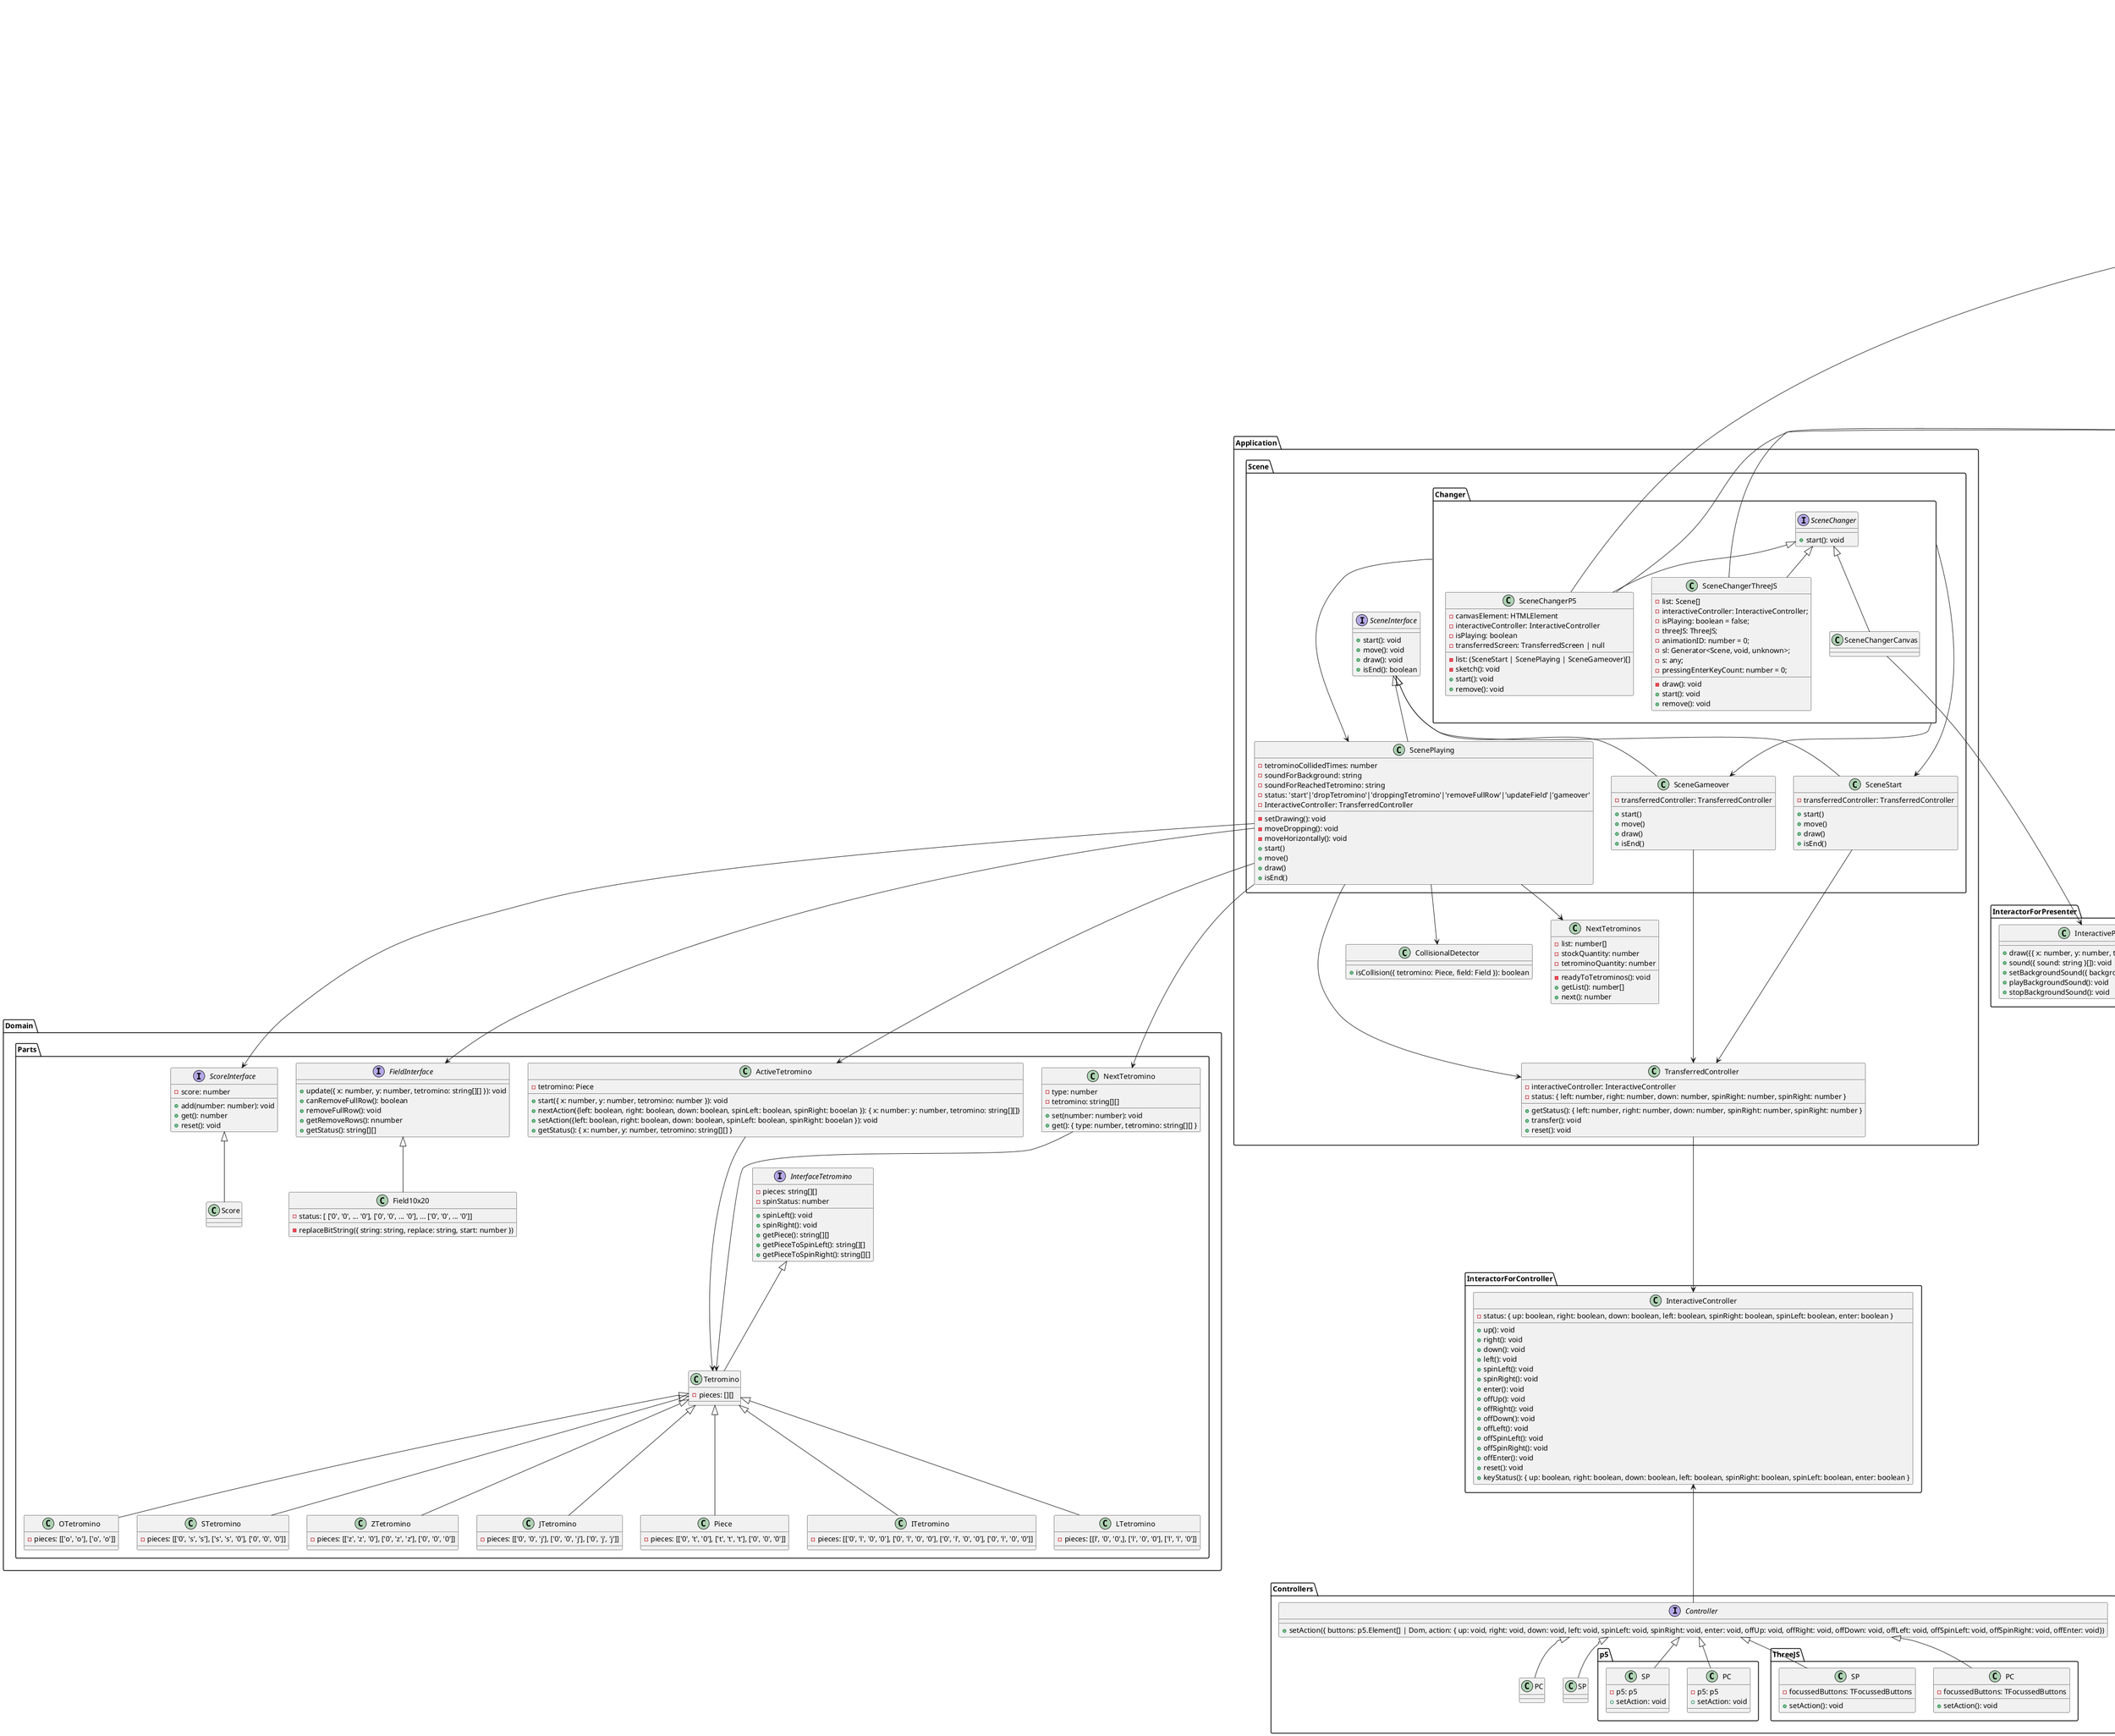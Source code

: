 @startuml Overview

namespace Presenters {
  namespace P5 {
    class P5 {
      - p5: p5
      - buttons: p5.Element[]
      - styledButtons(): void
      + adjustButtons(): void
      + getButtons(): Buttons
    }
  }
  namespace ThreeJS {
    class ThreeJS {
      - scene: THREE.Scene;
      - camera: THREE.PerspectiveCamera;
      - renderer: THREE.WebGLRenderer;
      - orbitControls: OrbitControls;
      - textMaterials: THREE.MeshBasicMaterial[] = [];
      - counterMaterials: TCounterMaterials = [];
      - tetrominosMesh: Mesh<THREE.BoxGeometry, THREE.MeshToonMaterial>[] = [];
      - tetrominoMaterials: THREE.MeshToonMaterial[] = [];
      - nextTetrominosMesh: Mesh<THREE.BoxGeometry, THREE.MeshToonMaterial>[] = [];
      - nextTetrominoMaterials: THREE.MeshToonMaterial[] = [];
      - buttonMaterials: THREE.MeshLambertMaterial[] = [];
      - groupTetromino: THREE.Group;
      - groupNextTetromino: THREE.Group;
      - texts: TInitTexts;
      - counters: TInitCounters;
      - tetrominos: TInitTetrominos;
      - nextTetrominos: TInitTetrominos;
      - buttons: TInitButtons;
      - meshObjects: THREE.Object3D<THREE.Event>[] = []
      - activeButtonMaterials: () => string[] | null
      + focussedButtons(): TFocussedButtons
      + resetColorAllButton(): void
      + setActiveColorButton(): void
      - createText(): void
      - createCounter(): void
      - createButton(): void
      - createTetrominos(): void
      - createNextTetrominos(): void
      + renderingText(): void
      + renderingCounter(): void
      + renderingTetromino(): void
      + renderingNextTetromino(): void
      + renderingUnVisibleAllCounters(): void
      + renderingClearAllTetrominos(): void
      + render(): void
    }
  }
  namespace Screen {
    class Dom {
      - mainController: Dom
      - spinLeft: Dom
      - spinRight: Dom
      - enter: Dom

      + init({ mainController: Dom, spinLeft: Dom, spinRight: Dom, enter: Dom }): void
      + opening(): void
      + playing(): void
      + gameover(): void
    }

    class Canvas {
      - canvas: HTMLCanvasElement 
      - context: CanvasRenderingContext2D
      - imageAssets: ImageAssets
      + drawImage({ texture: string, sx, number, sy, number, sw: number, sh: number, dx: number, dy: number, dw: number, dh: number }): void
    }

    class ImageAssets {
      - images: {'player': { src:'images/shooting_player.png', rate:1.00, obj:new Image}}
      + createAssets(): void
      + get({ texture: string }): Image
    }

    ' 画面表示用に位置、サイズを変換する
    class TransferringScreen {
      - window: { width: number, height: number }
      - screen: { width: number, height: number }
      - rate: number
      + init({ window: window, screen: screen }): void
      + windowRotate(): void
      + transfer(): { x: number, y: number, width: number, height: number }[] 
    }

    Canvas <--- InteractorForPresenter.InteractivePresenter
    Dom <--- InteractorForPresenter.InteractivePresenter
    ImageAssets <--- Canvas
  }
  namespace Audio {
    class AudioContext{
      - playing: []
      - sound: []
      - context: AudioContext
      - data: { 'shot_laser': { src:'audios/shot_laser.mp3', volume:1.0, loopOffset: 0, buf:{}},
      + init() : void
      + play({ name: string }) : void
      + stop({ name: string }): void
      + stop(): void
      + makeSound({ name: string }) : void
    }
    AudioContext <--- InteractorForPresenter.InteractivePresenter

    class AudioAssets {
      - assets: Audio
      + createAssets(): void
      + get(): Audio
    }
    AudioAssets <--- AudioContext
  }
}

' Presentersに情報を渡すための情報を加工する
namespace InteractorForPresenter {
  class InteractivePresenter {
    + draw({{ x: number, y: number, texture: string }[]): void
    + sound({ sound: string }[]): void
    + setBackgroundSound({ backgroundSound: string }): void
    + playBackgroundSound(): void
    + stopBackgroundSound(): void
  }
}

namespace InteractorForController {
  class InteractiveController {
    - status: { up: boolean, right: boolean, down: boolean, left: boolean, spinRight: boolean, spinLeft: boolean, enter: boolean }
    + up(): void
    + right(): void
    + down(): void
    + left(): void
    + spinLeft(): void
    + spinRight(): void
    + enter(): void
    + offUp(): void
    + offRight(): void
    + offDown(): void
    + offLeft(): void
    + offSpinLeft(): void
    + offSpinRight(): void
    + offEnter(): void
    + reset(): void
    + keyStatus(): { up: boolean, right: boolean, down: boolean, left: boolean, spinRight: boolean, spinLeft: boolean, enter: boolean }
  }
}

namespace Application {
  namespace Scene {
    namespace Changer {
      interface SceneChanger{
        + start(): void
      }
      class SceneChangerP5{
        - list: (SceneStart | ScenePlaying | SceneGameover)[]
        - canvasElement: HTMLElement
        - interactiveController: InteractiveController
        - isPlaying: boolean
        - transferredScreen: TransferredScreen | null
        - sketch(): void
        + start(): void
        + remove(): void
      }
      class SceneChangerThreeJS{
        - list: Scene[]
        - interactiveController: InteractiveController;
        - isPlaying: boolean = false;
        - threeJS: ThreeJS;
        - animationID: number = 0;
        - sl: Generator<Scene, void, unknown>;
        - s: any;
        - pressingEnterKeyCount: number = 0;
        - draw(): void
        + start(): void
        + remove(): void
      }

      class SceneChangerCanvas{
      }

      SceneChanger <|-- SceneChangerThreeJS
      SceneChanger <|-- SceneChangerP5
      SceneChanger <|-- SceneChangerCanvas
    }

    interface SceneInterface {
      + start(): void
      + move(): void
      + draw(): void
      + isEnd(): boolean
    }
    class SceneStart{
      - transferredController: TransferredController
      + start()
      + move()
      + draw()
      + isEnd()
    }
    class ScenePlaying{
      - tetrominoCollidedTimes: number
      - soundForBackground: string
      - soundForReachedTetromino: string
      - status: 'start'|'dropTetromino'|'droppingTetromino'|'removeFullRow'|'updateField'|'gameover'
      - InteractiveController: TransferredController
      - setDrawing(): void
      - moveDropping(): void
      - moveHorizontally(): void
      + start()
      + move()
      + draw()
      + isEnd()
    }
    class SceneGameover{
      - transferredController: TransferredController
      + start()
      + move()
      + draw()
      + isEnd()
    }
    SceneInterface <|-- SceneStart
    SceneInterface <|-- ScenePlaying
    SceneInterface <|-- SceneGameover
  }

  ' tetrominoとfieldで衝突判定をする
  class CollisionalDetector {
    + isCollision({ tetromino: Piece, field: Field }): boolean
  }

  ' 次のtetrominoをセットする
  class NextTetrominos {
    - list: number[]
    - stockQuantity: number
    - tetrominoQuantity: number
    - readyToTetrominos(): void
    + getList(): number[]
    + next(): number
  }

  ' コントローラーのステータスをアプリ用に変換する
  class TransferredController {
    - interactiveController: InteractiveController
    - status: { left: number, right: number, down: number, spinRight: number, spinRight: number }
    + getStatus(): { left: number, right: number, down: number, spinRight: number, spinRight: number }
    + transfer(): void
    + reset(): void
  }

}

Application.TransferredController ---> InteractorForController.InteractiveController

Application.Scene.SceneStart ---> Application.TransferredController
Application.Scene.ScenePlaying ---> Application.TransferredController
Application.Scene.SceneGameover ---> Application.TransferredController

Application.Scene.ScenePlaying --> Application.NextTetrominos
Application.Scene.Changer.SceneChangerP5 --> Presenters.Screen.TransferringScreen
Application.Scene.ScenePlaying --> Application.CollisionalDetector

Application.Scene.Changer ---> Application.Scene.SceneStart
Application.Scene.Changer ---> Application.Scene.ScenePlaying
Application.Scene.Changer ---> Application.Scene.SceneGameover
Application.Scene.Changer.SceneChangerCanvas ---> InteractorForPresenter.InteractivePresenter

namespace Controllers {
  interface Controller {
    + setAction({ buttons: p5.Element[] | Dom, action: { up: void, right: void, down: void, left: void, spinLeft: void, spinRight: void, enter: void, offUp: void, offRight: void, offDown: void, offLeft: void, offSpinLeft: void, offSpinRight: void, offEnter: void})
  }
  class PC {}
  class SP {}
  Controller <|-- PC
  Controller <|-- SP
  InteractorForController.InteractiveController <--- Controller
  namespace p5 {
    class PC {
      - p5: p5
      + setAction: void
    }
    class SP {
      - p5: p5
      + setAction: void
    }
  }
  Controller <|-- Controllers.p5.PC
  Controller <|-- Controllers.p5.SP

  namespace ThreeJS {
    class PC {
      - focussedButtons: TFocussedButtons
      + setAction(): void
    }
    class SP {
      - focussedButtons: TFocussedButtons
      + setAction(): void
    }
  }
  Controller <|-- Controllers.ThreeJS.PC
  Controller <|-- Controllers.ThreeJS.SP
}

namespace Domain {
  namespace Parts {
    interface ScoreInterface {
      - score: number
      + add(number: number): void
      + get(): number
      + reset(): void
    }
    class Score {}
    ScoreInterface <|-- Score

    interface FieldInterface {
      + update({ x: number, y: number, tetromino: string[][] }): void
      + canRemoveFullRow(): boolean
      + removeFullRow(): void
      + getRemoveRows(): nnumber
      + getStatus(): string[][]
    }
    FieldInterface <|-- Field10x20
    class Field10x20 {
      - status: [ ['0', '0', ... '0'], ['0', '0', ... '0'], ... ['0', '0', ... '0']]
      - replaceBitString({ string: string, replace: string, start: number })
    }

    Class ActiveTetromino {
      - tetromino: Piece

      + start({ x: number, y: number, tetromino: number }): void
      + nextAction({left: boolean, right: boolean, down: boolean, spinLeft: boolean, spinRight: booelan }): { x: number: y: number, tetromino: string[][]}
      + setAction({left: boolean, right: boolean, down: boolean, spinLeft: boolean, spinRight: booelan }): void
      + getStatus(): { x: number, y: number, tetromino: string[][] }
    }

    Class NextTetromino {
      - type: number
      - tetromino: string[][]
      + set(number: number): void
      + get(): { type: number, tetromino: string[][] }
    }

    Interface InterfaceTetromino {
      - pieces: string[][]
      - spinStatus: number

      + spinLeft(): void
      + spinRight(): void
      + getPiece(): string[][]
      + getPieceToSpinLeft(): string[][]
      + getPieceToSpinRight(): string[][]
    }

    class Tetromino {
      - pieces: [][]
    }

    class ITetromino {
      - pieces: [['0', 'l', '0', '0'], ['0', 'l', '0', '0'], ['0', 'l', '0', '0'], ['0', 'l', '0', '0']]
    }
    class LTetromino {
      - pieces: [[l', '0', '0',], ['l', '0', '0'], ['l', 'l', '0']]
    }
    class OTetromino {
      - pieces: [['o', 'o'], ['o', 'o']]
    }
    class STetromino {
      - pieces: [['0', 's', 's'], ['s', 's', '0'], ['0', '0', '0']]
    }
    class ZTetromino {
      - pieces: [['z', 'z', '0'], ['0', 'z', 'z'], ['0', '0', '0']]
    }
    class JTetromino {
      - pieces: [['0', '0', 'j'], ['0', '0', 'j'], ['0', 'j', 'j']]
    }
    class Piece {
      - pieces: [['0', 't', '0'], ['t', 't', 't'], ['0', '0', '0']]
    }

    NextTetromino ---> Tetromino
    ActiveTetromino ---> Tetromino
    InterfaceTetromino <|-- Tetromino 
    Tetromino <|-- ITetromino
    Tetromino <|-- LTetromino
    Tetromino <|-- OTetromino
    Tetromino <|-- STetromino
    Tetromino <|-- ZTetromino
    Tetromino <|-- JTetromino
    Tetromino <|-- Piece
  }

}

Application.Scene.ScenePlaying ---> Domain.Parts.NextTetromino
Application.Scene.ScenePlaying ---> Domain.Parts.ActiveTetromino
Application.Scene.ScenePlaying ---> Domain.Parts.FieldInterface
Application.Scene.ScenePlaying ---> Domain.Parts.ScoreInterface

Presenters.P5.P5 <--- Application.Scene.Changer.SceneChangerP5
Presenters.ThreeJS.ThreeJS <--- Application.Scene.Changer.SceneChangerThreeJS

@enduml